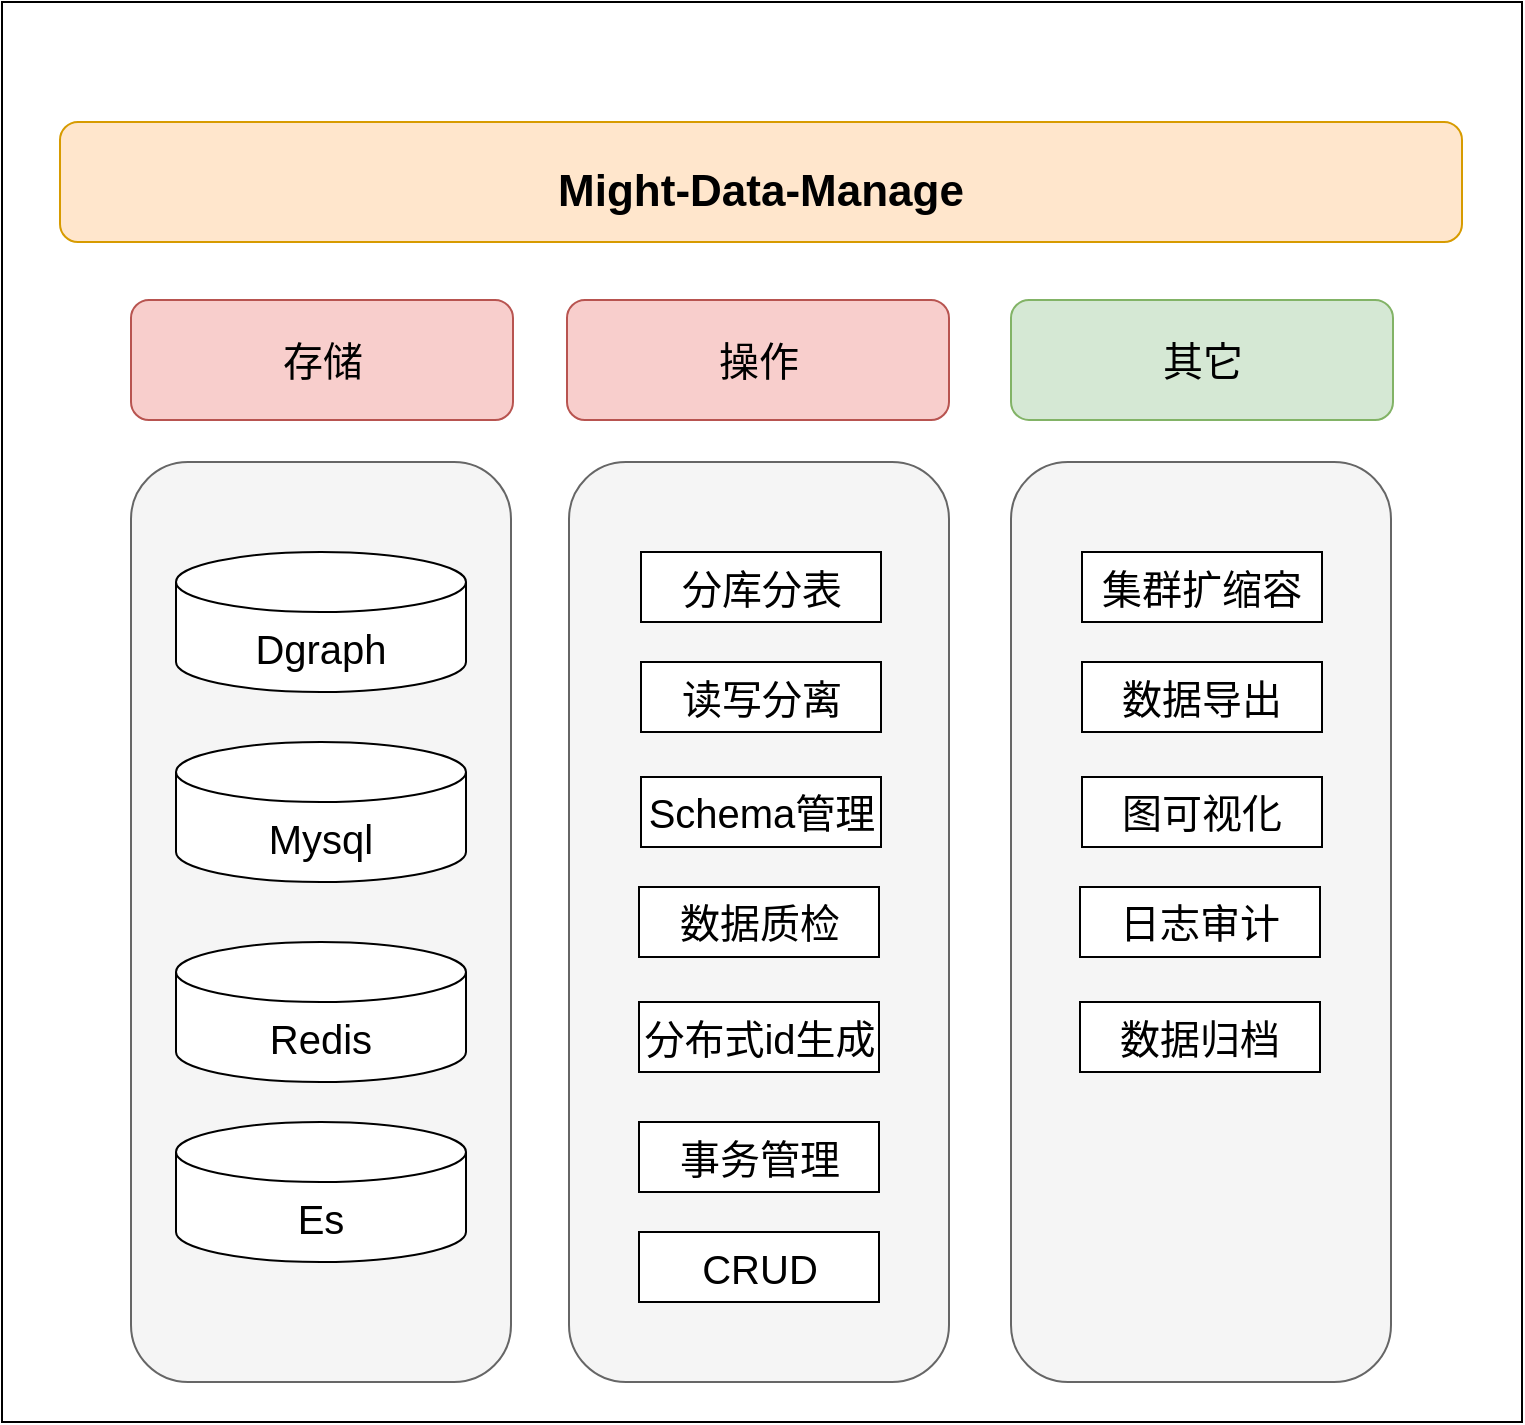 <mxfile version="14.8.6" type="github">
  <diagram id="Ajt4dk3aIRRKyQv-2onF" name="Page-1">
    <mxGraphModel dx="1351" dy="923" grid="1" gridSize="10" guides="1" tooltips="1" connect="1" arrows="1" fold="1" page="1" pageScale="1" pageWidth="827" pageHeight="1169" math="0" shadow="0">
      <root>
        <mxCell id="0" />
        <mxCell id="1" parent="0" />
        <mxCell id="aoL08-PM75Ri6AFvirWw-1" value="" style="rounded=0;whiteSpace=wrap;html=1;" vertex="1" parent="1">
          <mxGeometry x="40" y="40" width="760" height="710" as="geometry" />
        </mxCell>
        <mxCell id="aoL08-PM75Ri6AFvirWw-2" value="&lt;div class=&quot;lake-content&quot;&gt;&lt;h3 id=&quot;ZoniR&quot; style=&quot;font-size: 20 ; line-height: 28px ; margin: 16px 0 5px 0&quot;&gt;&lt;span class=&quot;ne-text&quot;&gt;&lt;font style=&quot;font-size: 22px&quot;&gt;Might-Data-Manage&lt;/font&gt;&lt;/span&gt;&lt;/h3&gt;&lt;/div&gt;" style="rounded=1;whiteSpace=wrap;html=1;fillColor=#ffe6cc;strokeColor=#d79b00;" vertex="1" parent="1">
          <mxGeometry x="69" y="100" width="701" height="60" as="geometry" />
        </mxCell>
        <mxCell id="aoL08-PM75Ri6AFvirWw-3" value="" style="rounded=1;whiteSpace=wrap;html=1;fillColor=#f5f5f5;strokeColor=#666666;fontColor=#333333;" vertex="1" parent="1">
          <mxGeometry x="104.5" y="270" width="190" height="460" as="geometry" />
        </mxCell>
        <mxCell id="aoL08-PM75Ri6AFvirWw-6" value="" style="rounded=1;whiteSpace=wrap;html=1;fillColor=#f5f5f5;strokeColor=#666666;fontColor=#333333;" vertex="1" parent="1">
          <mxGeometry x="323.5" y="270" width="190" height="460" as="geometry" />
        </mxCell>
        <mxCell id="aoL08-PM75Ri6AFvirWw-7" value="" style="rounded=1;whiteSpace=wrap;html=1;fillColor=#f5f5f5;strokeColor=#666666;fontColor=#333333;" vertex="1" parent="1">
          <mxGeometry x="544.5" y="270" width="190" height="460" as="geometry" />
        </mxCell>
        <mxCell id="aoL08-PM75Ri6AFvirWw-11" value="Dgraph" style="shape=cylinder3;whiteSpace=wrap;html=1;boundedLbl=1;backgroundOutline=1;size=15;fontSize=20;aspect=fixed;" vertex="1" parent="1">
          <mxGeometry x="127" y="315" width="145" height="70" as="geometry" />
        </mxCell>
        <mxCell id="aoL08-PM75Ri6AFvirWw-12" value="Mysql" style="shape=cylinder3;whiteSpace=wrap;html=1;boundedLbl=1;backgroundOutline=1;size=15;fontSize=20;aspect=fixed;" vertex="1" parent="1">
          <mxGeometry x="127" y="410" width="145" height="70" as="geometry" />
        </mxCell>
        <mxCell id="aoL08-PM75Ri6AFvirWw-13" value="Redis" style="shape=cylinder3;whiteSpace=wrap;html=1;boundedLbl=1;backgroundOutline=1;size=15;fontSize=20;aspect=fixed;" vertex="1" parent="1">
          <mxGeometry x="127" y="510" width="145" height="70" as="geometry" />
        </mxCell>
        <mxCell id="aoL08-PM75Ri6AFvirWw-14" value="Es" style="shape=cylinder3;whiteSpace=wrap;html=1;boundedLbl=1;backgroundOutline=1;size=15;fontSize=20;" vertex="1" parent="1">
          <mxGeometry x="127" y="600" width="145" height="70" as="geometry" />
        </mxCell>
        <mxCell id="aoL08-PM75Ri6AFvirWw-16" value="分库分表" style="rounded=0;whiteSpace=wrap;html=1;fontSize=20;" vertex="1" parent="1">
          <mxGeometry x="359.5" y="315" width="120" height="35" as="geometry" />
        </mxCell>
        <mxCell id="aoL08-PM75Ri6AFvirWw-17" value="读写分离" style="rounded=0;whiteSpace=wrap;html=1;fontSize=20;" vertex="1" parent="1">
          <mxGeometry x="359.5" y="370" width="120" height="35" as="geometry" />
        </mxCell>
        <mxCell id="aoL08-PM75Ri6AFvirWw-18" value="Schema管理" style="rounded=0;whiteSpace=wrap;html=1;fontSize=20;" vertex="1" parent="1">
          <mxGeometry x="359.5" y="427.5" width="120" height="35" as="geometry" />
        </mxCell>
        <mxCell id="aoL08-PM75Ri6AFvirWw-21" value="数据质检" style="rounded=0;whiteSpace=wrap;html=1;fontSize=20;" vertex="1" parent="1">
          <mxGeometry x="358.5" y="482.5" width="120" height="35" as="geometry" />
        </mxCell>
        <mxCell id="aoL08-PM75Ri6AFvirWw-22" value="分布式id生成" style="rounded=0;whiteSpace=wrap;html=1;fontSize=20;" vertex="1" parent="1">
          <mxGeometry x="358.5" y="540" width="120" height="35" as="geometry" />
        </mxCell>
        <mxCell id="aoL08-PM75Ri6AFvirWw-23" value="事务管理" style="rounded=0;whiteSpace=wrap;html=1;fontSize=20;" vertex="1" parent="1">
          <mxGeometry x="358.5" y="600" width="120" height="35" as="geometry" />
        </mxCell>
        <mxCell id="aoL08-PM75Ri6AFvirWw-24" value="CRUD" style="rounded=0;whiteSpace=wrap;html=1;fontSize=20;" vertex="1" parent="1">
          <mxGeometry x="358.5" y="655" width="120" height="35" as="geometry" />
        </mxCell>
        <mxCell id="aoL08-PM75Ri6AFvirWw-25" value="集群扩缩容" style="rounded=0;whiteSpace=wrap;html=1;fontSize=20;" vertex="1" parent="1">
          <mxGeometry x="580" y="315" width="120" height="35" as="geometry" />
        </mxCell>
        <mxCell id="aoL08-PM75Ri6AFvirWw-26" value="数据导出" style="rounded=0;whiteSpace=wrap;html=1;fontSize=20;" vertex="1" parent="1">
          <mxGeometry x="580" y="370" width="120" height="35" as="geometry" />
        </mxCell>
        <mxCell id="aoL08-PM75Ri6AFvirWw-27" value="图可视化" style="rounded=0;whiteSpace=wrap;html=1;fontSize=20;" vertex="1" parent="1">
          <mxGeometry x="580" y="427.5" width="120" height="35" as="geometry" />
        </mxCell>
        <mxCell id="aoL08-PM75Ri6AFvirWw-28" value="日志审计" style="rounded=0;whiteSpace=wrap;html=1;fontSize=20;" vertex="1" parent="1">
          <mxGeometry x="579" y="482.5" width="120" height="35" as="geometry" />
        </mxCell>
        <mxCell id="aoL08-PM75Ri6AFvirWw-29" value="数据归档" style="rounded=0;whiteSpace=wrap;html=1;fontSize=20;" vertex="1" parent="1">
          <mxGeometry x="579" y="540" width="120" height="35" as="geometry" />
        </mxCell>
        <mxCell id="aoL08-PM75Ri6AFvirWw-34" value="存储" style="rounded=1;whiteSpace=wrap;html=1;fontSize=20;fillColor=#f8cecc;strokeColor=#b85450;" vertex="1" parent="1">
          <mxGeometry x="104.5" y="189" width="191" height="60" as="geometry" />
        </mxCell>
        <mxCell id="aoL08-PM75Ri6AFvirWw-35" value="操作" style="rounded=1;whiteSpace=wrap;html=1;fontSize=20;fillColor=#f8cecc;strokeColor=#b85450;" vertex="1" parent="1">
          <mxGeometry x="322.5" y="189" width="191" height="60" as="geometry" />
        </mxCell>
        <mxCell id="aoL08-PM75Ri6AFvirWw-36" value="其它" style="rounded=1;whiteSpace=wrap;html=1;fontSize=20;fillColor=#d5e8d4;strokeColor=#82b366;" vertex="1" parent="1">
          <mxGeometry x="544.5" y="189" width="191" height="60" as="geometry" />
        </mxCell>
      </root>
    </mxGraphModel>
  </diagram>
</mxfile>
